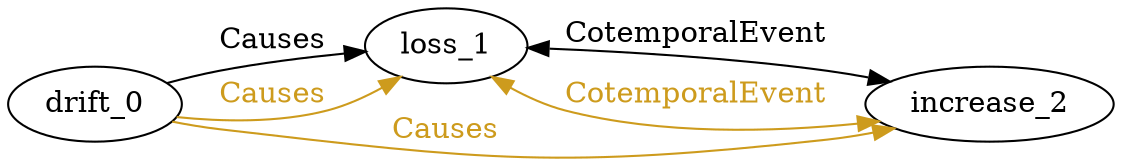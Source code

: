 digraph finite_state_machine { 
	rankdir=LR;
	size="50,50";
node0 [label = "drift_0"]
node1 [label = "loss_1"]
node2 [label = "increase_2"]
node0 -> node1 [ label = "Causes" fontcolor="black"  color = "Black"];
node0 -> node1 [ label = "Causes" fontcolor="goldenrod3"  color = "goldenrod3"];
node0 -> node2 [ label = "Causes" fontcolor="goldenrod3"  color = "goldenrod3"];
node1 -> node2 [ label = "CotemporalEvent" fontcolor="black" dir = "both" color = "Black"];
node1 -> node2 [ label = "CotemporalEvent" fontcolor="goldenrod3" dir = "both" color = "goldenrod3"];
}